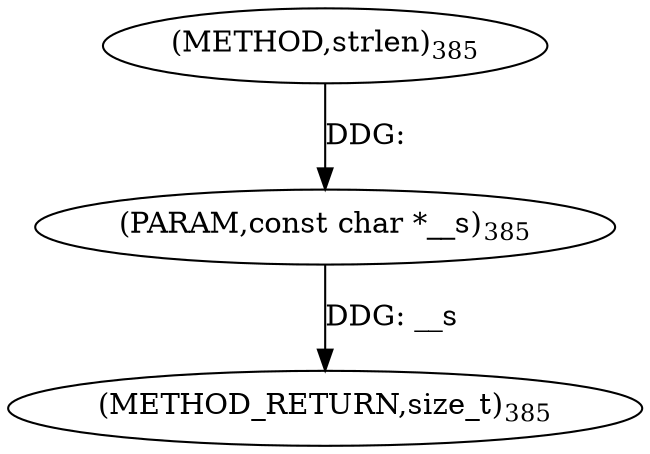 digraph "strlen" {  
"98901" [label = <(METHOD,strlen)<SUB>385</SUB>> ]
"98903" [label = <(METHOD_RETURN,size_t)<SUB>385</SUB>> ]
"98902" [label = <(PARAM,const char *__s)<SUB>385</SUB>> ]
  "98902" -> "98903"  [ label = "DDG: __s"] 
  "98901" -> "98902"  [ label = "DDG: "] 
}
